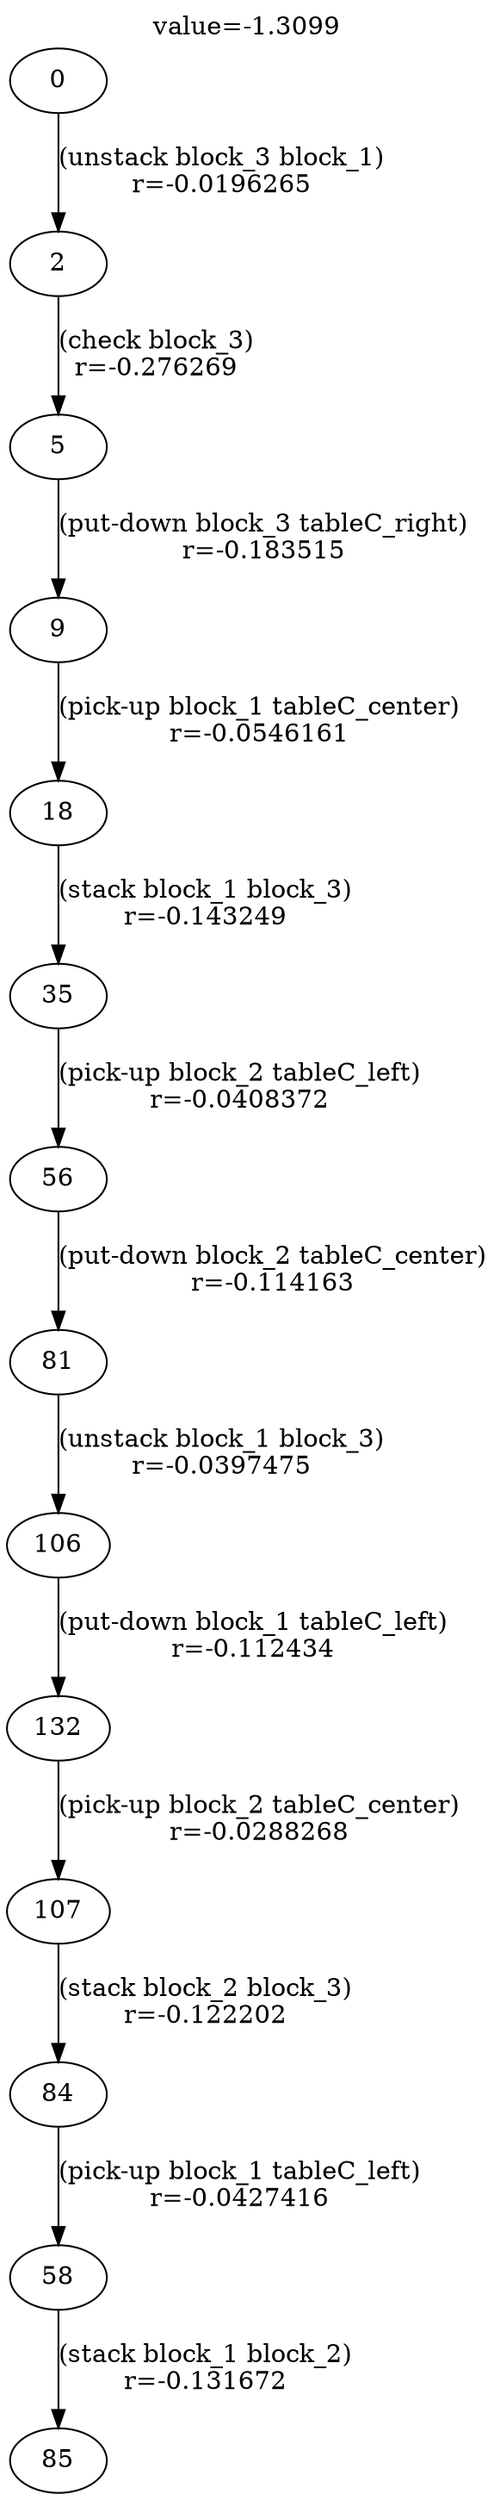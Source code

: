 digraph g{
label="value=-1.3099"
labelloc=top
0->2 [ label="(unstack block_3 block_1)
r=-0.0196265" ];
2->5 [ label="(check block_3)
r=-0.276269" ];
5->9 [ label="(put-down block_3 tableC_right)
r=-0.183515" ];
9->18 [ label="(pick-up block_1 tableC_center)
r=-0.0546161" ];
18->35 [ label="(stack block_1 block_3)
r=-0.143249" ];
35->56 [ label="(pick-up block_2 tableC_left)
r=-0.0408372" ];
56->81 [ label="(put-down block_2 tableC_center)
r=-0.114163" ];
81->106 [ label="(unstack block_1 block_3)
r=-0.0397475" ];
106->132 [ label="(put-down block_1 tableC_left)
r=-0.112434" ];
132->107 [ label="(pick-up block_2 tableC_center)
r=-0.0288268" ];
107->84 [ label="(stack block_2 block_3)
r=-0.122202" ];
84->58 [ label="(pick-up block_1 tableC_left)
r=-0.0427416" ];
58->85 [ label="(stack block_1 block_2)
r=-0.131672" ];
}

